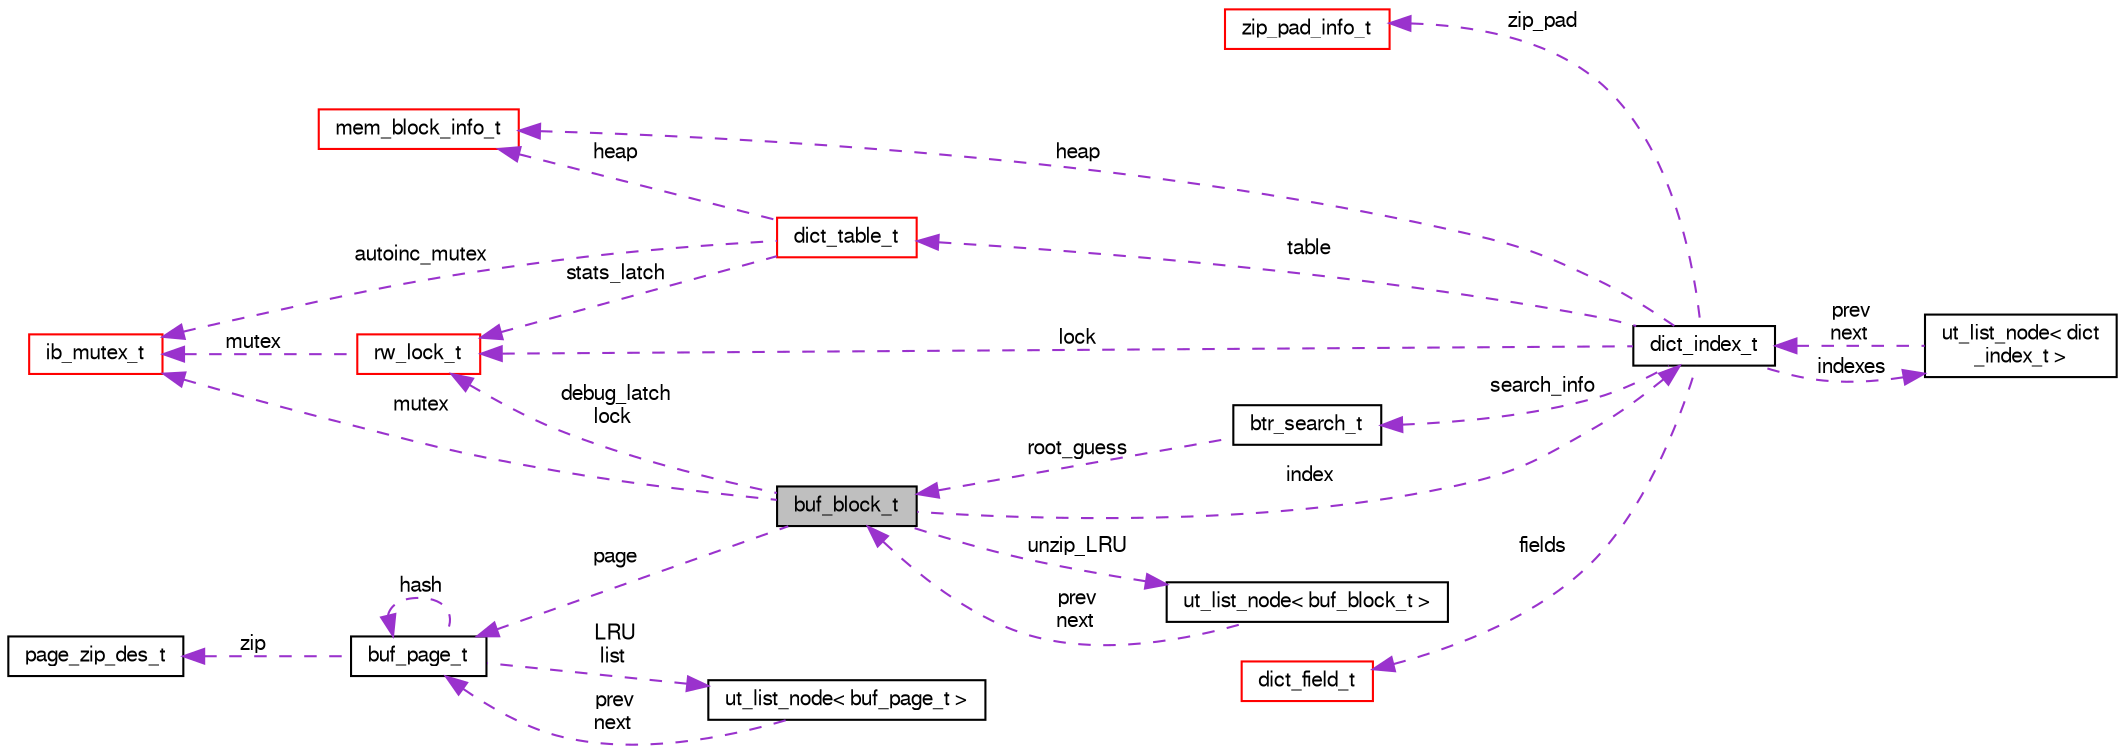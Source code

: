digraph "buf_block_t"
{
  bgcolor="transparent";
  edge [fontname="FreeSans",fontsize="10",labelfontname="FreeSans",labelfontsize="10"];
  node [fontname="FreeSans",fontsize="10",shape=record];
  rankdir="LR";
  Node1 [label="buf_block_t",height=0.2,width=0.4,color="black", fillcolor="grey75", style="filled" fontcolor="black"];
  Node2 -> Node1 [dir="back",color="darkorchid3",fontsize="10",style="dashed",label=" unzip_LRU" ,fontname="FreeSans"];
  Node2 [label="ut_list_node\< buf_block_t \>",height=0.2,width=0.4,color="black",URL="$structut__list__node.html"];
  Node1 -> Node2 [dir="back",color="darkorchid3",fontsize="10",style="dashed",label=" prev\nnext" ,fontname="FreeSans"];
  Node3 -> Node1 [dir="back",color="darkorchid3",fontsize="10",style="dashed",label=" index" ,fontname="FreeSans"];
  Node3 [label="dict_index_t",height=0.2,width=0.4,color="black",URL="$structdict__index__t.html"];
  Node4 -> Node3 [dir="back",color="darkorchid3",fontsize="10",style="dashed",label=" zip_pad" ,fontname="FreeSans"];
  Node4 [label="zip_pad_info_t",height=0.2,width=0.4,color="red",URL="$structzip__pad__info__t.html"];
  Node5 -> Node3 [dir="back",color="darkorchid3",fontsize="10",style="dashed",label=" table" ,fontname="FreeSans"];
  Node5 [label="dict_table_t",height=0.2,width=0.4,color="red",URL="$structdict__table__t.html"];
  Node6 -> Node5 [dir="back",color="darkorchid3",fontsize="10",style="dashed",label=" heap" ,fontname="FreeSans"];
  Node6 [label="mem_block_info_t",height=0.2,width=0.4,color="red",URL="$structmem__block__info__t.html"];
  Node7 -> Node5 [dir="back",color="darkorchid3",fontsize="10",style="dashed",label=" autoinc_mutex" ,fontname="FreeSans"];
  Node7 [label="ib_mutex_t",height=0.2,width=0.4,color="red",URL="$structib__mutex__t.html"];
  Node8 -> Node5 [dir="back",color="darkorchid3",fontsize="10",style="dashed",label=" stats_latch" ,fontname="FreeSans"];
  Node8 [label="rw_lock_t",height=0.2,width=0.4,color="red",URL="$structrw__lock__t.html"];
  Node7 -> Node8 [dir="back",color="darkorchid3",fontsize="10",style="dashed",label=" mutex" ,fontname="FreeSans"];
  Node6 -> Node3 [dir="back",color="darkorchid3",fontsize="10",style="dashed",label=" heap" ,fontname="FreeSans"];
  Node9 -> Node3 [dir="back",color="darkorchid3",fontsize="10",style="dashed",label=" fields" ,fontname="FreeSans"];
  Node9 [label="dict_field_t",height=0.2,width=0.4,color="red",URL="$structdict__field__t.html"];
  Node10 -> Node3 [dir="back",color="darkorchid3",fontsize="10",style="dashed",label=" indexes" ,fontname="FreeSans"];
  Node10 [label="ut_list_node\< dict\l_index_t \>",height=0.2,width=0.4,color="black",URL="$structut__list__node.html"];
  Node3 -> Node10 [dir="back",color="darkorchid3",fontsize="10",style="dashed",label=" prev\nnext" ,fontname="FreeSans"];
  Node8 -> Node3 [dir="back",color="darkorchid3",fontsize="10",style="dashed",label=" lock" ,fontname="FreeSans"];
  Node11 -> Node3 [dir="back",color="darkorchid3",fontsize="10",style="dashed",label=" search_info" ,fontname="FreeSans"];
  Node11 [label="btr_search_t",height=0.2,width=0.4,color="black",URL="$structbtr__search__t.html"];
  Node1 -> Node11 [dir="back",color="darkorchid3",fontsize="10",style="dashed",label=" root_guess" ,fontname="FreeSans"];
  Node12 -> Node1 [dir="back",color="darkorchid3",fontsize="10",style="dashed",label=" page" ,fontname="FreeSans"];
  Node12 [label="buf_page_t",height=0.2,width=0.4,color="black",URL="$structbuf__page__t.html"];
  Node13 -> Node12 [dir="back",color="darkorchid3",fontsize="10",style="dashed",label=" LRU\nlist" ,fontname="FreeSans"];
  Node13 [label="ut_list_node\< buf_page_t \>",height=0.2,width=0.4,color="black",URL="$structut__list__node.html"];
  Node12 -> Node13 [dir="back",color="darkorchid3",fontsize="10",style="dashed",label=" prev\nnext" ,fontname="FreeSans"];
  Node14 -> Node12 [dir="back",color="darkorchid3",fontsize="10",style="dashed",label=" zip" ,fontname="FreeSans"];
  Node14 [label="page_zip_des_t",height=0.2,width=0.4,color="black",URL="$structpage__zip__des__t.html"];
  Node12 -> Node12 [dir="back",color="darkorchid3",fontsize="10",style="dashed",label=" hash" ,fontname="FreeSans"];
  Node7 -> Node1 [dir="back",color="darkorchid3",fontsize="10",style="dashed",label=" mutex" ,fontname="FreeSans"];
  Node8 -> Node1 [dir="back",color="darkorchid3",fontsize="10",style="dashed",label=" debug_latch\nlock" ,fontname="FreeSans"];
}
